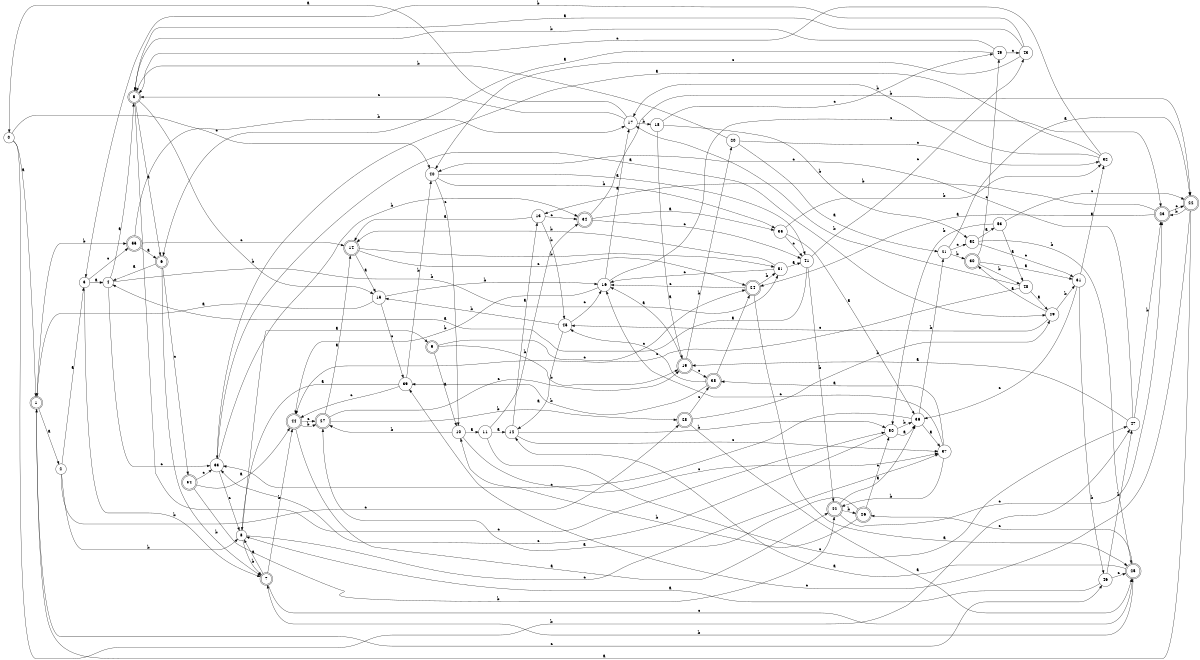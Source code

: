 digraph n45_10 {
__start0 [label="" shape="none"];

rankdir=LR;
size="8,5";

s0 [style="filled", color="black", fillcolor="white" shape="circle", label="0"];
s1 [style="rounded,filled", color="black", fillcolor="white" shape="doublecircle", label="1"];
s2 [style="filled", color="black", fillcolor="white" shape="circle", label="2"];
s3 [style="filled", color="black", fillcolor="white" shape="circle", label="3"];
s4 [style="filled", color="black", fillcolor="white" shape="circle", label="4"];
s5 [style="rounded,filled", color="black", fillcolor="white" shape="doublecircle", label="5"];
s6 [style="rounded,filled", color="black", fillcolor="white" shape="doublecircle", label="6"];
s7 [style="rounded,filled", color="black", fillcolor="white" shape="doublecircle", label="7"];
s8 [style="filled", color="black", fillcolor="white" shape="circle", label="8"];
s9 [style="rounded,filled", color="black", fillcolor="white" shape="doublecircle", label="9"];
s10 [style="filled", color="black", fillcolor="white" shape="circle", label="10"];
s11 [style="filled", color="black", fillcolor="white" shape="circle", label="11"];
s12 [style="filled", color="black", fillcolor="white" shape="circle", label="12"];
s13 [style="filled", color="black", fillcolor="white" shape="circle", label="13"];
s14 [style="rounded,filled", color="black", fillcolor="white" shape="doublecircle", label="14"];
s15 [style="filled", color="black", fillcolor="white" shape="circle", label="15"];
s16 [style="filled", color="black", fillcolor="white" shape="circle", label="16"];
s17 [style="filled", color="black", fillcolor="white" shape="circle", label="17"];
s18 [style="filled", color="black", fillcolor="white" shape="circle", label="18"];
s19 [style="rounded,filled", color="black", fillcolor="white" shape="doublecircle", label="19"];
s20 [style="filled", color="black", fillcolor="white" shape="circle", label="20"];
s21 [style="filled", color="black", fillcolor="white" shape="circle", label="21"];
s22 [style="rounded,filled", color="black", fillcolor="white" shape="doublecircle", label="22"];
s23 [style="rounded,filled", color="black", fillcolor="white" shape="doublecircle", label="23"];
s24 [style="rounded,filled", color="black", fillcolor="white" shape="doublecircle", label="24"];
s25 [style="rounded,filled", color="black", fillcolor="white" shape="doublecircle", label="25"];
s26 [style="rounded,filled", color="black", fillcolor="white" shape="doublecircle", label="26"];
s27 [style="rounded,filled", color="black", fillcolor="white" shape="doublecircle", label="27"];
s28 [style="rounded,filled", color="black", fillcolor="white" shape="doublecircle", label="28"];
s29 [style="filled", color="black", fillcolor="white" shape="circle", label="29"];
s30 [style="rounded,filled", color="black", fillcolor="white" shape="doublecircle", label="30"];
s31 [style="filled", color="black", fillcolor="white" shape="circle", label="31"];
s32 [style="filled", color="black", fillcolor="white" shape="circle", label="32"];
s33 [style="filled", color="black", fillcolor="white" shape="circle", label="33"];
s34 [style="rounded,filled", color="black", fillcolor="white" shape="doublecircle", label="34"];
s35 [style="filled", color="black", fillcolor="white" shape="circle", label="35"];
s36 [style="filled", color="black", fillcolor="white" shape="circle", label="36"];
s37 [style="filled", color="black", fillcolor="white" shape="circle", label="37"];
s38 [style="rounded,filled", color="black", fillcolor="white" shape="doublecircle", label="38"];
s39 [style="filled", color="black", fillcolor="white" shape="circle", label="39"];
s40 [style="filled", color="black", fillcolor="white" shape="circle", label="40"];
s41 [style="filled", color="black", fillcolor="white" shape="circle", label="41"];
s42 [style="rounded,filled", color="black", fillcolor="white" shape="doublecircle", label="42"];
s43 [style="filled", color="black", fillcolor="white" shape="circle", label="43"];
s44 [style="rounded,filled", color="black", fillcolor="white" shape="doublecircle", label="44"];
s45 [style="filled", color="black", fillcolor="white" shape="circle", label="45"];
s46 [style="filled", color="black", fillcolor="white" shape="circle", label="46"];
s47 [style="filled", color="black", fillcolor="white" shape="circle", label="47"];
s48 [style="filled", color="black", fillcolor="white" shape="circle", label="48"];
s49 [style="filled", color="black", fillcolor="white" shape="circle", label="49"];
s50 [style="filled", color="black", fillcolor="white" shape="circle", label="50"];
s51 [style="filled", color="black", fillcolor="white" shape="circle", label="51"];
s52 [style="filled", color="black", fillcolor="white" shape="circle", label="52"];
s53 [style="filled", color="black", fillcolor="white" shape="circle", label="53"];
s54 [style="rounded,filled", color="black", fillcolor="white" shape="doublecircle", label="54"];
s55 [style="rounded,filled", color="black", fillcolor="white" shape="doublecircle", label="55"];
s0 -> s1 [label="a"];
s0 -> s47 [label="b"];
s0 -> s40 [label="c"];
s1 -> s2 [label="a"];
s1 -> s55 [label="b"];
s1 -> s46 [label="c"];
s2 -> s3 [label="a"];
s2 -> s8 [label="b"];
s2 -> s28 [label="c"];
s3 -> s4 [label="a"];
s3 -> s7 [label="b"];
s3 -> s55 [label="c"];
s4 -> s5 [label="a"];
s4 -> s51 [label="b"];
s4 -> s33 [label="c"];
s5 -> s6 [label="a"];
s5 -> s15 [label="b"];
s5 -> s50 [label="c"];
s6 -> s4 [label="a"];
s6 -> s7 [label="b"];
s6 -> s54 [label="c"];
s7 -> s8 [label="a"];
s7 -> s44 [label="b"];
s7 -> s25 [label="c"];
s8 -> s9 [label="a"];
s8 -> s7 [label="b"];
s8 -> s37 [label="c"];
s9 -> s10 [label="a"];
s9 -> s19 [label="b"];
s9 -> s24 [label="c"];
s10 -> s11 [label="a"];
s10 -> s27 [label="b"];
s10 -> s37 [label="c"];
s11 -> s12 [label="a"];
s11 -> s34 [label="b"];
s11 -> s47 [label="c"];
s12 -> s13 [label="a"];
s12 -> s50 [label="b"];
s12 -> s37 [label="c"];
s13 -> s14 [label="a"];
s13 -> s45 [label="b"];
s13 -> s34 [label="c"];
s14 -> s15 [label="a"];
s14 -> s51 [label="b"];
s14 -> s24 [label="c"];
s15 -> s1 [label="a"];
s15 -> s16 [label="b"];
s15 -> s39 [label="c"];
s16 -> s17 [label="a"];
s16 -> s44 [label="b"];
s16 -> s23 [label="c"];
s17 -> s0 [label="a"];
s17 -> s18 [label="b"];
s17 -> s5 [label="c"];
s18 -> s19 [label="a"];
s18 -> s52 [label="b"];
s18 -> s49 [label="c"];
s19 -> s16 [label="a"];
s19 -> s20 [label="b"];
s19 -> s38 [label="c"];
s20 -> s21 [label="a"];
s20 -> s5 [label="b"];
s20 -> s32 [label="c"];
s21 -> s22 [label="a"];
s21 -> s30 [label="b"];
s21 -> s52 [label="c"];
s22 -> s1 [label="a"];
s22 -> s23 [label="b"];
s22 -> s39 [label="c"];
s23 -> s24 [label="a"];
s23 -> s13 [label="b"];
s23 -> s22 [label="c"];
s24 -> s25 [label="a"];
s24 -> s51 [label="b"];
s24 -> s16 [label="c"];
s25 -> s12 [label="a"];
s25 -> s7 [label="b"];
s25 -> s26 [label="c"];
s26 -> s27 [label="a"];
s26 -> s10 [label="b"];
s26 -> s50 [label="c"];
s27 -> s14 [label="a"];
s27 -> s28 [label="b"];
s27 -> s19 [label="c"];
s28 -> s25 [label="a"];
s28 -> s29 [label="b"];
s28 -> s38 [label="c"];
s29 -> s30 [label="a"];
s29 -> s31 [label="b"];
s29 -> s45 [label="c"];
s30 -> s31 [label="a"];
s30 -> s48 [label="b"];
s30 -> s49 [label="c"];
s31 -> s32 [label="a"];
s31 -> s46 [label="b"];
s31 -> s36 [label="c"];
s32 -> s33 [label="a"];
s32 -> s17 [label="b"];
s32 -> s5 [label="c"];
s33 -> s29 [label="a"];
s33 -> s34 [label="b"];
s33 -> s8 [label="c"];
s34 -> s35 [label="a"];
s34 -> s22 [label="b"];
s34 -> s41 [label="c"];
s35 -> s36 [label="a"];
s35 -> s32 [label="b"];
s35 -> s41 [label="c"];
s36 -> s37 [label="a"];
s36 -> s21 [label="b"];
s36 -> s33 [label="c"];
s37 -> s38 [label="a"];
s37 -> s42 [label="b"];
s37 -> s16 [label="c"];
s38 -> s24 [label="a"];
s38 -> s39 [label="b"];
s38 -> s45 [label="c"];
s39 -> s8 [label="a"];
s39 -> s40 [label="b"];
s39 -> s44 [label="c"];
s40 -> s41 [label="a"];
s40 -> s35 [label="b"];
s40 -> s10 [label="c"];
s41 -> s4 [label="a"];
s41 -> s42 [label="b"];
s41 -> s43 [label="c"];
s42 -> s36 [label="a"];
s42 -> s26 [label="b"];
s42 -> s23 [label="c"];
s43 -> s5 [label="a"];
s43 -> s3 [label="b"];
s43 -> s40 [label="c"];
s44 -> s42 [label="a"];
s44 -> s27 [label="b"];
s44 -> s27 [label="c"];
s45 -> s12 [label="a"];
s45 -> s15 [label="b"];
s45 -> s16 [label="c"];
s46 -> s8 [label="a"];
s46 -> s47 [label="b"];
s46 -> s25 [label="c"];
s47 -> s19 [label="a"];
s47 -> s23 [label="b"];
s47 -> s40 [label="c"];
s48 -> s29 [label="a"];
s48 -> s17 [label="b"];
s48 -> s44 [label="c"];
s49 -> s6 [label="a"];
s49 -> s5 [label="b"];
s49 -> s43 [label="c"];
s50 -> s36 [label="a"];
s50 -> s36 [label="b"];
s50 -> s33 [label="c"];
s51 -> s41 [label="a"];
s51 -> s14 [label="b"];
s51 -> s16 [label="c"];
s52 -> s53 [label="a"];
s52 -> s25 [label="b"];
s52 -> s31 [label="c"];
s53 -> s48 [label="a"];
s53 -> s50 [label="b"];
s53 -> s22 [label="c"];
s54 -> s44 [label="a"];
s54 -> s42 [label="b"];
s54 -> s33 [label="c"];
s55 -> s6 [label="a"];
s55 -> s17 [label="b"];
s55 -> s14 [label="c"];

}